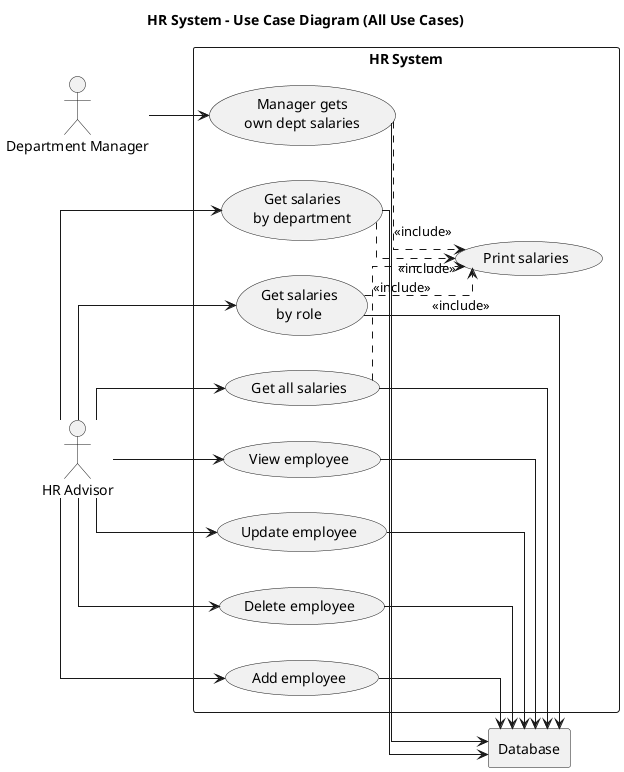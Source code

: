 @startuml
title HR System - Use Case Diagram (All Use Cases)
left to right direction
skinparam linetype ortho
skinparam packageStyle rectangle

actor HR as "HR Advisor"
actor DM as "Department Manager"

rectangle "HR System" {
  ' Reporting use cases
  usecase UC1 as "Get all salaries"
  usecase UC2 as "Get salaries\nby department"
  usecase UC3 as "Manager gets\nown dept salaries"
  usecase UC4 as "Get salaries\nby role"
  usecase UCP as "Print salaries"

  ' CRUD use cases
  usecase UC5 as "Add employee"
  usecase UC6 as "View employee"
  usecase UC7 as "Update employee"
  usecase UC8 as "Delete employee"

  ' Includes
  UC1 ..> UCP : <<include>>
  UC2 ..> UCP : <<include>>
  UC3 ..> UCP : <<include>>
  UC4 ..> UCP : <<include>>
}

rectangle Database

' Actor → Use Cases
HR --> UC1
HR --> UC2
HR --> UC4
HR --> UC5
HR --> UC6
HR --> UC7
HR --> UC8

DM --> UC3

' Use Cases → Database
UC1 --> Database
UC2 --> Database
UC3 --> Database
UC4 --> Database
UC5 --> Database
UC6 --> Database
UC7 --> Database
UC8 --> Database
@enduml
